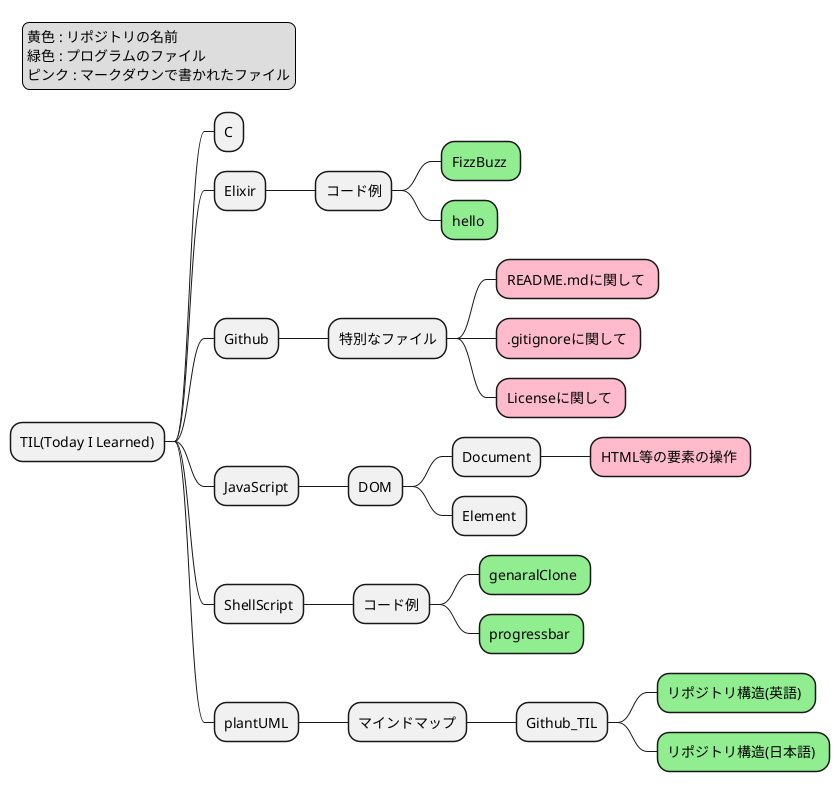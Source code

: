 @startmindmap RepositoryStructureJ

<style>
mindmapDiagram {
  .green {
    BackgroundColor #90ee90
  }
  .rose {
    BackgroundColor #FFBBCC
  }
}
</style>

* TIL(Today I Learned)

** C

** Elixir
*** コード例
**** FizzBuzz <<green>>
**** hello <<green>>

** Github
*** 特別なファイル
**** README.mdに関して <<rose>>
**** .gitignoreに関して <<rose>>
**** Licenseに関して <<rose>>

** JavaScript
*** DOM
**** Document
***** HTML等の要素の操作 <<rose>>
**** Element

** ShellScript
*** コード例
**** genaralClone <<green>>
**** progressbar <<green>>

** plantUML
*** マインドマップ
**** Github_TIL
***** リポジトリ構造(英語) <<green>>
***** リポジトリ構造(日本語) <<green>>


legend top left
    黄色 : リポジトリの名前
    緑色 : プログラムのファイル
    ピンク : マークダウンで書かれたファイル
endlegend

@endmindmap

